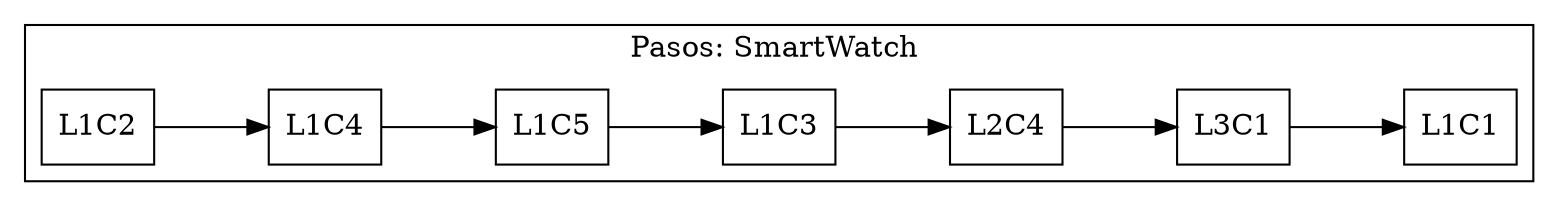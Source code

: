 
        digraph L{
            node[shape=box]

            subgraph cluster_p{
                label= "Pasos: SmartWatch "

                nodo0[label = "L1C2"]
  nodo1[label = "L1C4"]
  nodo0->nodo1[label="        "]
{rank=same; nodo0; nodo1}
nodo2[label = "L1C5"]
  nodo1->nodo2[label="        "]
{rank=same; nodo0; nodo2}
nodo3[label = "L1C3"]
  nodo2->nodo3[label="        "]
{rank=same; nodo0; nodo3}
nodo4[label = "L2C4"]
  nodo3->nodo4[label="        "]
{rank=same; nodo0; nodo4}
nodo5[label = "L3C1"]
  nodo4->nodo5[label="        "]
{rank=same; nodo0; nodo5}
nodo6[label = "L1C1"]
  nodo5->nodo6[label="        "]
{rank=same; nodo0; nodo6}
        
            }
        }
        
